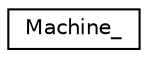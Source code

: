digraph "Graphical Class Hierarchy"
{
  edge [fontname="Helvetica",fontsize="10",labelfontname="Helvetica",labelfontsize="10"];
  node [fontname="Helvetica",fontsize="10",shape=record];
  rankdir="LR";
  Node0 [label="Machine_",height=0.2,width=0.4,color="black", fillcolor="white", style="filled",URL="$structMachine__.html"];
}
